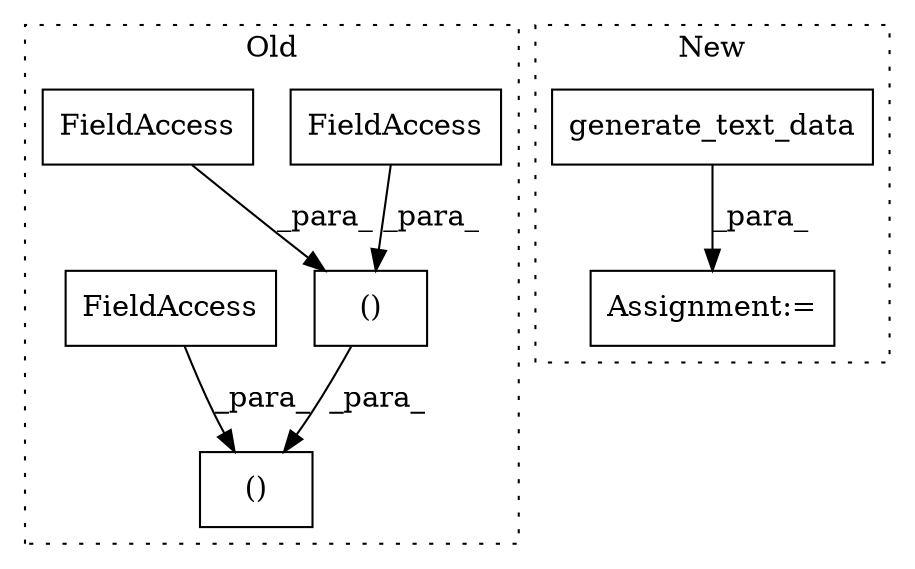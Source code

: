 digraph G {
subgraph cluster0 {
1 [label="()" a="106" s="903" l="25" shape="box"];
3 [label="FieldAccess" a="22" s="922" l="6" shape="box"];
4 [label="()" a="106" s="857" l="72" shape="box"];
5 [label="FieldAccess" a="22" s="903" l="6" shape="box"];
6 [label="FieldAccess" a="22" s="877" l="7" shape="box"];
label = "Old";
style="dotted";
}
subgraph cluster1 {
2 [label="generate_text_data" a="32" s="871,903" l="19,1" shape="box"];
7 [label="Assignment:=" a="7" s="864" l="1" shape="box"];
label = "New";
style="dotted";
}
1 -> 4 [label="_para_"];
2 -> 7 [label="_para_"];
3 -> 1 [label="_para_"];
5 -> 1 [label="_para_"];
6 -> 4 [label="_para_"];
}